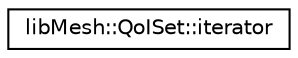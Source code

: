 digraph "类继承关系图"
{
 // INTERACTIVE_SVG=YES
  edge [fontname="Helvetica",fontsize="10",labelfontname="Helvetica",labelfontsize="10"];
  node [fontname="Helvetica",fontsize="10",shape=record];
  rankdir="LR";
  Node1 [label="libMesh::QoISet::iterator",height=0.2,width=0.4,color="black", fillcolor="white", style="filled",URL="$classlibMesh_1_1QoISet_1_1iterator.html"];
}
